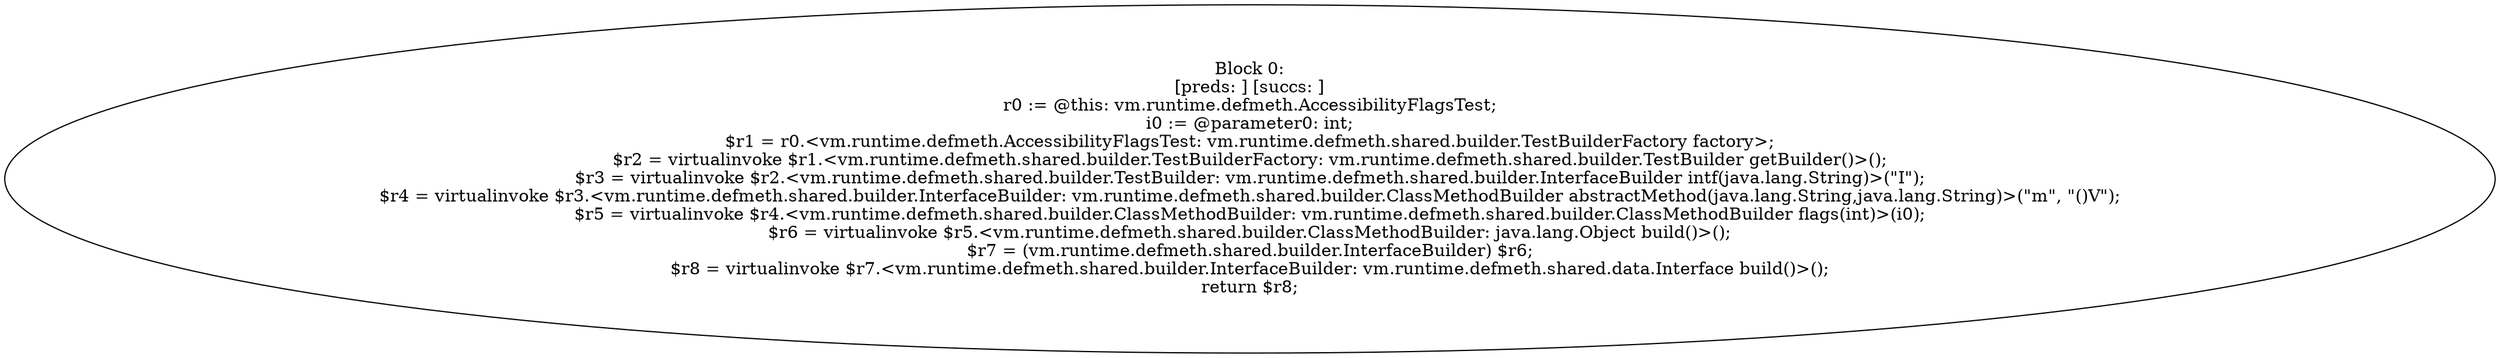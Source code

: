 digraph "unitGraph" {
    "Block 0:
[preds: ] [succs: ]
r0 := @this: vm.runtime.defmeth.AccessibilityFlagsTest;
i0 := @parameter0: int;
$r1 = r0.<vm.runtime.defmeth.AccessibilityFlagsTest: vm.runtime.defmeth.shared.builder.TestBuilderFactory factory>;
$r2 = virtualinvoke $r1.<vm.runtime.defmeth.shared.builder.TestBuilderFactory: vm.runtime.defmeth.shared.builder.TestBuilder getBuilder()>();
$r3 = virtualinvoke $r2.<vm.runtime.defmeth.shared.builder.TestBuilder: vm.runtime.defmeth.shared.builder.InterfaceBuilder intf(java.lang.String)>(\"I\");
$r4 = virtualinvoke $r3.<vm.runtime.defmeth.shared.builder.InterfaceBuilder: vm.runtime.defmeth.shared.builder.ClassMethodBuilder abstractMethod(java.lang.String,java.lang.String)>(\"m\", \"()V\");
$r5 = virtualinvoke $r4.<vm.runtime.defmeth.shared.builder.ClassMethodBuilder: vm.runtime.defmeth.shared.builder.ClassMethodBuilder flags(int)>(i0);
$r6 = virtualinvoke $r5.<vm.runtime.defmeth.shared.builder.ClassMethodBuilder: java.lang.Object build()>();
$r7 = (vm.runtime.defmeth.shared.builder.InterfaceBuilder) $r6;
$r8 = virtualinvoke $r7.<vm.runtime.defmeth.shared.builder.InterfaceBuilder: vm.runtime.defmeth.shared.data.Interface build()>();
return $r8;
"
}
